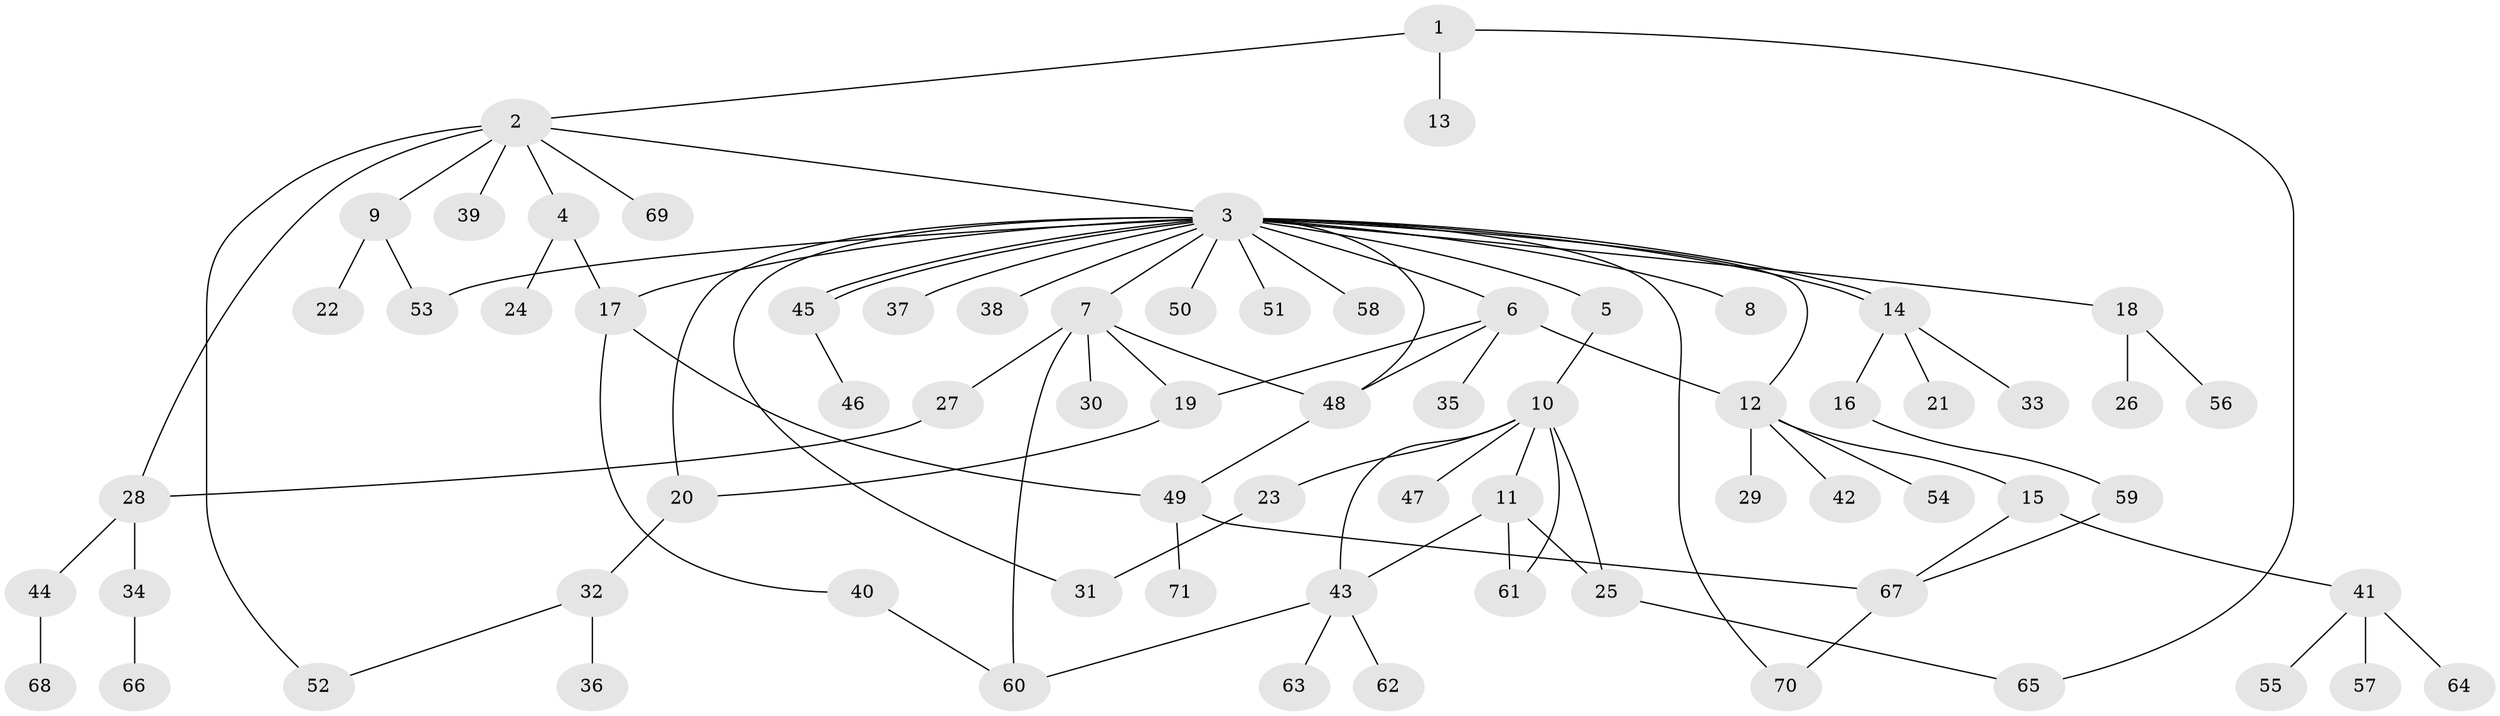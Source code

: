 // coarse degree distribution, {2: 0.2558139534883721, 7: 0.023255813953488372, 19: 0.023255813953488372, 4: 0.13953488372093023, 5: 0.09302325581395349, 1: 0.3953488372093023, 3: 0.06976744186046512}
// Generated by graph-tools (version 1.1) at 2025/50/03/04/25 22:50:32]
// undirected, 71 vertices, 92 edges
graph export_dot {
  node [color=gray90,style=filled];
  1;
  2;
  3;
  4;
  5;
  6;
  7;
  8;
  9;
  10;
  11;
  12;
  13;
  14;
  15;
  16;
  17;
  18;
  19;
  20;
  21;
  22;
  23;
  24;
  25;
  26;
  27;
  28;
  29;
  30;
  31;
  32;
  33;
  34;
  35;
  36;
  37;
  38;
  39;
  40;
  41;
  42;
  43;
  44;
  45;
  46;
  47;
  48;
  49;
  50;
  51;
  52;
  53;
  54;
  55;
  56;
  57;
  58;
  59;
  60;
  61;
  62;
  63;
  64;
  65;
  66;
  67;
  68;
  69;
  70;
  71;
  1 -- 2;
  1 -- 13;
  1 -- 65;
  2 -- 3;
  2 -- 4;
  2 -- 9;
  2 -- 28;
  2 -- 39;
  2 -- 52;
  2 -- 69;
  3 -- 5;
  3 -- 6;
  3 -- 7;
  3 -- 8;
  3 -- 12;
  3 -- 14;
  3 -- 14;
  3 -- 17;
  3 -- 18;
  3 -- 20;
  3 -- 31;
  3 -- 37;
  3 -- 38;
  3 -- 45;
  3 -- 45;
  3 -- 48;
  3 -- 50;
  3 -- 51;
  3 -- 53;
  3 -- 58;
  3 -- 70;
  4 -- 17;
  4 -- 24;
  5 -- 10;
  6 -- 12;
  6 -- 19;
  6 -- 35;
  6 -- 48;
  7 -- 19;
  7 -- 27;
  7 -- 30;
  7 -- 48;
  7 -- 60;
  9 -- 22;
  9 -- 53;
  10 -- 11;
  10 -- 23;
  10 -- 25;
  10 -- 43;
  10 -- 47;
  10 -- 61;
  11 -- 25;
  11 -- 43;
  11 -- 61;
  12 -- 15;
  12 -- 29;
  12 -- 42;
  12 -- 54;
  14 -- 16;
  14 -- 21;
  14 -- 33;
  15 -- 41;
  15 -- 67;
  16 -- 59;
  17 -- 40;
  17 -- 49;
  18 -- 26;
  18 -- 56;
  19 -- 20;
  20 -- 32;
  23 -- 31;
  25 -- 65;
  27 -- 28;
  28 -- 34;
  28 -- 44;
  32 -- 36;
  32 -- 52;
  34 -- 66;
  40 -- 60;
  41 -- 55;
  41 -- 57;
  41 -- 64;
  43 -- 60;
  43 -- 62;
  43 -- 63;
  44 -- 68;
  45 -- 46;
  48 -- 49;
  49 -- 67;
  49 -- 71;
  59 -- 67;
  67 -- 70;
}
